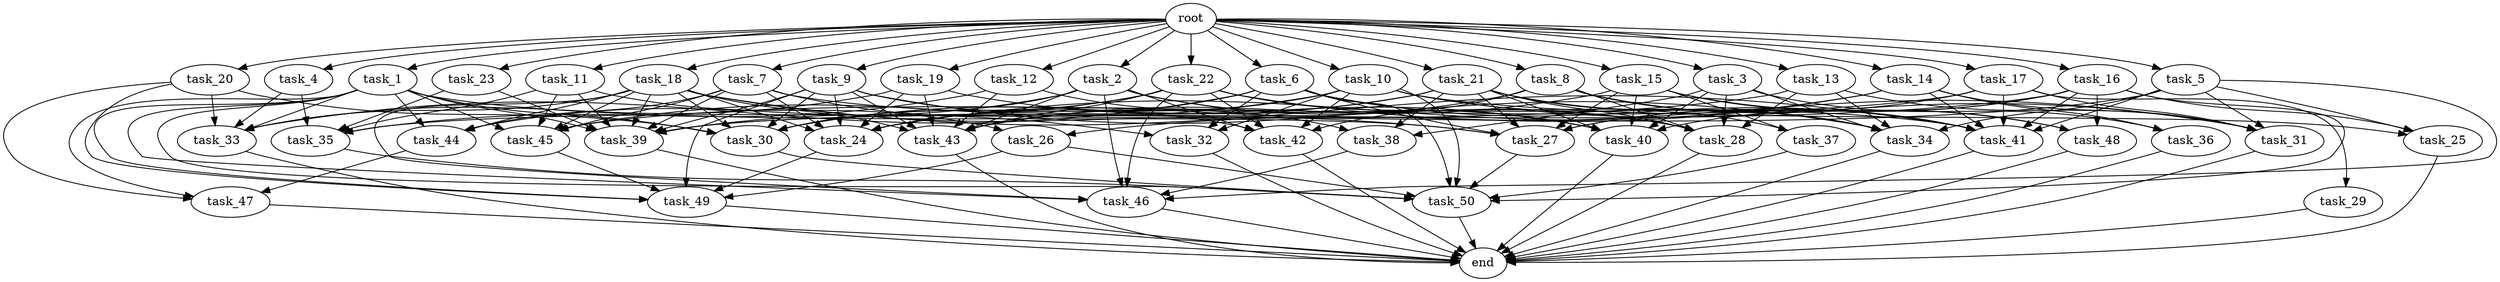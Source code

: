 digraph G {
  root [size="0.000000e+00"];
  task_1 [size="8.695320e+09"];
  task_2 [size="8.345145e+09"];
  task_3 [size="5.242005e+09"];
  task_4 [size="8.408145e+09"];
  task_5 [size="9.183143e+09"];
  task_6 [size="1.227607e+09"];
  task_7 [size="5.632306e+09"];
  task_8 [size="2.390803e+08"];
  task_9 [size="4.610799e+09"];
  task_10 [size="8.222186e+09"];
  task_11 [size="2.117006e+09"];
  task_12 [size="9.698423e+09"];
  task_13 [size="6.618509e+09"];
  task_14 [size="6.820283e+07"];
  task_15 [size="7.184028e+09"];
  task_16 [size="9.480805e+09"];
  task_17 [size="2.586416e+09"];
  task_18 [size="7.805881e+09"];
  task_19 [size="4.199675e+09"];
  task_20 [size="9.236688e+09"];
  task_21 [size="4.830293e+09"];
  task_22 [size="3.634422e+09"];
  task_23 [size="8.276455e+09"];
  task_24 [size="2.659920e+09"];
  task_25 [size="7.341148e+09"];
  task_26 [size="4.647129e+09"];
  task_27 [size="6.957604e+09"];
  task_28 [size="3.906487e+09"];
  task_29 [size="2.967712e+09"];
  task_30 [size="4.177480e+09"];
  task_31 [size="5.891376e+09"];
  task_32 [size="2.307502e+09"];
  task_33 [size="8.461052e+08"];
  task_34 [size="9.882069e+08"];
  task_35 [size="6.856536e+09"];
  task_36 [size="7.386141e+09"];
  task_37 [size="3.706461e+09"];
  task_38 [size="6.529427e+09"];
  task_39 [size="4.916010e+09"];
  task_40 [size="7.869317e+09"];
  task_41 [size="6.673952e+09"];
  task_42 [size="4.501745e+09"];
  task_43 [size="8.146073e+09"];
  task_44 [size="9.322202e+09"];
  task_45 [size="8.164399e+09"];
  task_46 [size="7.196047e+09"];
  task_47 [size="3.849284e+09"];
  task_48 [size="8.613416e+09"];
  task_49 [size="4.807099e+09"];
  task_50 [size="3.941095e+09"];
  end [size="0.000000e+00"];

  root -> task_1 [size="1.000000e-12"];
  root -> task_2 [size="1.000000e-12"];
  root -> task_3 [size="1.000000e-12"];
  root -> task_4 [size="1.000000e-12"];
  root -> task_5 [size="1.000000e-12"];
  root -> task_6 [size="1.000000e-12"];
  root -> task_7 [size="1.000000e-12"];
  root -> task_8 [size="1.000000e-12"];
  root -> task_9 [size="1.000000e-12"];
  root -> task_10 [size="1.000000e-12"];
  root -> task_11 [size="1.000000e-12"];
  root -> task_12 [size="1.000000e-12"];
  root -> task_13 [size="1.000000e-12"];
  root -> task_14 [size="1.000000e-12"];
  root -> task_15 [size="1.000000e-12"];
  root -> task_16 [size="1.000000e-12"];
  root -> task_17 [size="1.000000e-12"];
  root -> task_18 [size="1.000000e-12"];
  root -> task_19 [size="1.000000e-12"];
  root -> task_20 [size="1.000000e-12"];
  root -> task_21 [size="1.000000e-12"];
  root -> task_22 [size="1.000000e-12"];
  root -> task_23 [size="1.000000e-12"];
  task_1 -> task_27 [size="9.939435e+07"];
  task_1 -> task_30 [size="5.967828e+07"];
  task_1 -> task_33 [size="1.410175e+07"];
  task_1 -> task_39 [size="5.462233e+07"];
  task_1 -> task_44 [size="2.330550e+08"];
  task_1 -> task_45 [size="1.360733e+08"];
  task_1 -> task_46 [size="1.199341e+08"];
  task_1 -> task_47 [size="1.283095e+08"];
  task_1 -> task_49 [size="8.011831e+07"];
  task_1 -> task_50 [size="4.378994e+07"];
  task_2 -> task_28 [size="6.510812e+07"];
  task_2 -> task_30 [size="5.967828e+07"];
  task_2 -> task_40 [size="1.124188e+08"];
  task_2 -> task_42 [size="9.003491e+07"];
  task_2 -> task_43 [size="9.051193e+07"];
  task_2 -> task_44 [size="2.330550e+08"];
  task_2 -> task_46 [size="1.199341e+08"];
  task_3 -> task_28 [size="6.510812e+07"];
  task_3 -> task_34 [size="1.411724e+07"];
  task_3 -> task_36 [size="3.693070e+08"];
  task_3 -> task_38 [size="2.176476e+08"];
  task_3 -> task_40 [size="1.124188e+08"];
  task_4 -> task_33 [size="1.410175e+07"];
  task_4 -> task_35 [size="1.371307e+08"];
  task_5 -> task_25 [size="2.447049e+08"];
  task_5 -> task_31 [size="9.818960e+07"];
  task_5 -> task_34 [size="1.411724e+07"];
  task_5 -> task_39 [size="5.462233e+07"];
  task_5 -> task_41 [size="8.342440e+07"];
  task_5 -> task_46 [size="1.199341e+08"];
  task_6 -> task_24 [size="3.324900e+07"];
  task_6 -> task_27 [size="9.939435e+07"];
  task_6 -> task_28 [size="6.510812e+07"];
  task_6 -> task_32 [size="7.691673e+07"];
  task_6 -> task_33 [size="1.410175e+07"];
  task_6 -> task_41 [size="8.342440e+07"];
  task_6 -> task_50 [size="4.378994e+07"];
  task_7 -> task_24 [size="3.324900e+07"];
  task_7 -> task_32 [size="7.691673e+07"];
  task_7 -> task_39 [size="5.462233e+07"];
  task_7 -> task_41 [size="8.342440e+07"];
  task_7 -> task_44 [size="2.330550e+08"];
  task_7 -> task_45 [size="1.360733e+08"];
  task_8 -> task_24 [size="3.324900e+07"];
  task_8 -> task_28 [size="6.510812e+07"];
  task_8 -> task_34 [size="1.411724e+07"];
  task_8 -> task_42 [size="9.003491e+07"];
  task_8 -> task_48 [size="2.871139e+08"];
  task_9 -> task_24 [size="3.324900e+07"];
  task_9 -> task_30 [size="5.967828e+07"];
  task_9 -> task_34 [size="1.411724e+07"];
  task_9 -> task_39 [size="5.462233e+07"];
  task_9 -> task_42 [size="9.003491e+07"];
  task_9 -> task_43 [size="9.051193e+07"];
  task_9 -> task_49 [size="8.011831e+07"];
  task_10 -> task_24 [size="3.324900e+07"];
  task_10 -> task_25 [size="2.447049e+08"];
  task_10 -> task_31 [size="9.818960e+07"];
  task_10 -> task_32 [size="7.691673e+07"];
  task_10 -> task_34 [size="1.411724e+07"];
  task_10 -> task_42 [size="9.003491e+07"];
  task_10 -> task_43 [size="9.051193e+07"];
  task_10 -> task_45 [size="1.360733e+08"];
  task_10 -> task_50 [size="4.378994e+07"];
  task_11 -> task_26 [size="2.323565e+08"];
  task_11 -> task_35 [size="1.371307e+08"];
  task_11 -> task_39 [size="5.462233e+07"];
  task_11 -> task_45 [size="1.360733e+08"];
  task_12 -> task_35 [size="1.371307e+08"];
  task_12 -> task_38 [size="2.176476e+08"];
  task_12 -> task_43 [size="9.051193e+07"];
  task_13 -> task_28 [size="6.510812e+07"];
  task_13 -> task_31 [size="9.818960e+07"];
  task_13 -> task_34 [size="1.411724e+07"];
  task_13 -> task_35 [size="1.371307e+08"];
  task_14 -> task_24 [size="3.324900e+07"];
  task_14 -> task_26 [size="2.323565e+08"];
  task_14 -> task_31 [size="9.818960e+07"];
  task_14 -> task_36 [size="3.693070e+08"];
  task_14 -> task_41 [size="8.342440e+07"];
  task_15 -> task_27 [size="9.939435e+07"];
  task_15 -> task_37 [size="1.853230e+08"];
  task_15 -> task_40 [size="1.124188e+08"];
  task_15 -> task_41 [size="8.342440e+07"];
  task_15 -> task_43 [size="9.051193e+07"];
  task_15 -> task_48 [size="2.871139e+08"];
  task_16 -> task_25 [size="2.447049e+08"];
  task_16 -> task_27 [size="9.939435e+07"];
  task_16 -> task_39 [size="5.462233e+07"];
  task_16 -> task_40 [size="1.124188e+08"];
  task_16 -> task_41 [size="8.342440e+07"];
  task_16 -> task_48 [size="2.871139e+08"];
  task_16 -> task_50 [size="4.378994e+07"];
  task_17 -> task_27 [size="9.939435e+07"];
  task_17 -> task_29 [size="2.967712e+08"];
  task_17 -> task_31 [size="9.818960e+07"];
  task_17 -> task_41 [size="8.342440e+07"];
  task_17 -> task_45 [size="1.360733e+08"];
  task_18 -> task_24 [size="3.324900e+07"];
  task_18 -> task_27 [size="9.939435e+07"];
  task_18 -> task_30 [size="5.967828e+07"];
  task_18 -> task_33 [size="1.410175e+07"];
  task_18 -> task_39 [size="5.462233e+07"];
  task_18 -> task_41 [size="8.342440e+07"];
  task_18 -> task_43 [size="9.051193e+07"];
  task_18 -> task_44 [size="2.330550e+08"];
  task_18 -> task_45 [size="1.360733e+08"];
  task_18 -> task_46 [size="1.199341e+08"];
  task_19 -> task_24 [size="3.324900e+07"];
  task_19 -> task_33 [size="1.410175e+07"];
  task_19 -> task_40 [size="1.124188e+08"];
  task_19 -> task_43 [size="9.051193e+07"];
  task_20 -> task_30 [size="5.967828e+07"];
  task_20 -> task_33 [size="1.410175e+07"];
  task_20 -> task_47 [size="1.283095e+08"];
  task_20 -> task_49 [size="8.011831e+07"];
  task_21 -> task_27 [size="9.939435e+07"];
  task_21 -> task_28 [size="6.510812e+07"];
  task_21 -> task_30 [size="5.967828e+07"];
  task_21 -> task_34 [size="1.411724e+07"];
  task_21 -> task_37 [size="1.853230e+08"];
  task_21 -> task_38 [size="2.176476e+08"];
  task_21 -> task_40 [size="1.124188e+08"];
  task_21 -> task_43 [size="9.051193e+07"];
  task_22 -> task_30 [size="5.967828e+07"];
  task_22 -> task_31 [size="9.818960e+07"];
  task_22 -> task_39 [size="5.462233e+07"];
  task_22 -> task_40 [size="1.124188e+08"];
  task_22 -> task_42 [size="9.003491e+07"];
  task_22 -> task_43 [size="9.051193e+07"];
  task_22 -> task_46 [size="1.199341e+08"];
  task_23 -> task_35 [size="1.371307e+08"];
  task_23 -> task_39 [size="5.462233e+07"];
  task_24 -> task_49 [size="8.011831e+07"];
  task_25 -> end [size="1.000000e-12"];
  task_26 -> task_49 [size="8.011831e+07"];
  task_26 -> task_50 [size="4.378994e+07"];
  task_27 -> task_50 [size="4.378994e+07"];
  task_28 -> end [size="1.000000e-12"];
  task_29 -> end [size="1.000000e-12"];
  task_30 -> task_50 [size="4.378994e+07"];
  task_31 -> end [size="1.000000e-12"];
  task_32 -> end [size="1.000000e-12"];
  task_33 -> end [size="1.000000e-12"];
  task_34 -> end [size="1.000000e-12"];
  task_35 -> task_50 [size="4.378994e+07"];
  task_36 -> end [size="1.000000e-12"];
  task_37 -> task_50 [size="4.378994e+07"];
  task_38 -> task_46 [size="1.199341e+08"];
  task_39 -> end [size="1.000000e-12"];
  task_40 -> end [size="1.000000e-12"];
  task_41 -> end [size="1.000000e-12"];
  task_42 -> end [size="1.000000e-12"];
  task_43 -> end [size="1.000000e-12"];
  task_44 -> task_47 [size="1.283095e+08"];
  task_45 -> task_49 [size="8.011831e+07"];
  task_46 -> end [size="1.000000e-12"];
  task_47 -> end [size="1.000000e-12"];
  task_48 -> end [size="1.000000e-12"];
  task_49 -> end [size="1.000000e-12"];
  task_50 -> end [size="1.000000e-12"];
}
